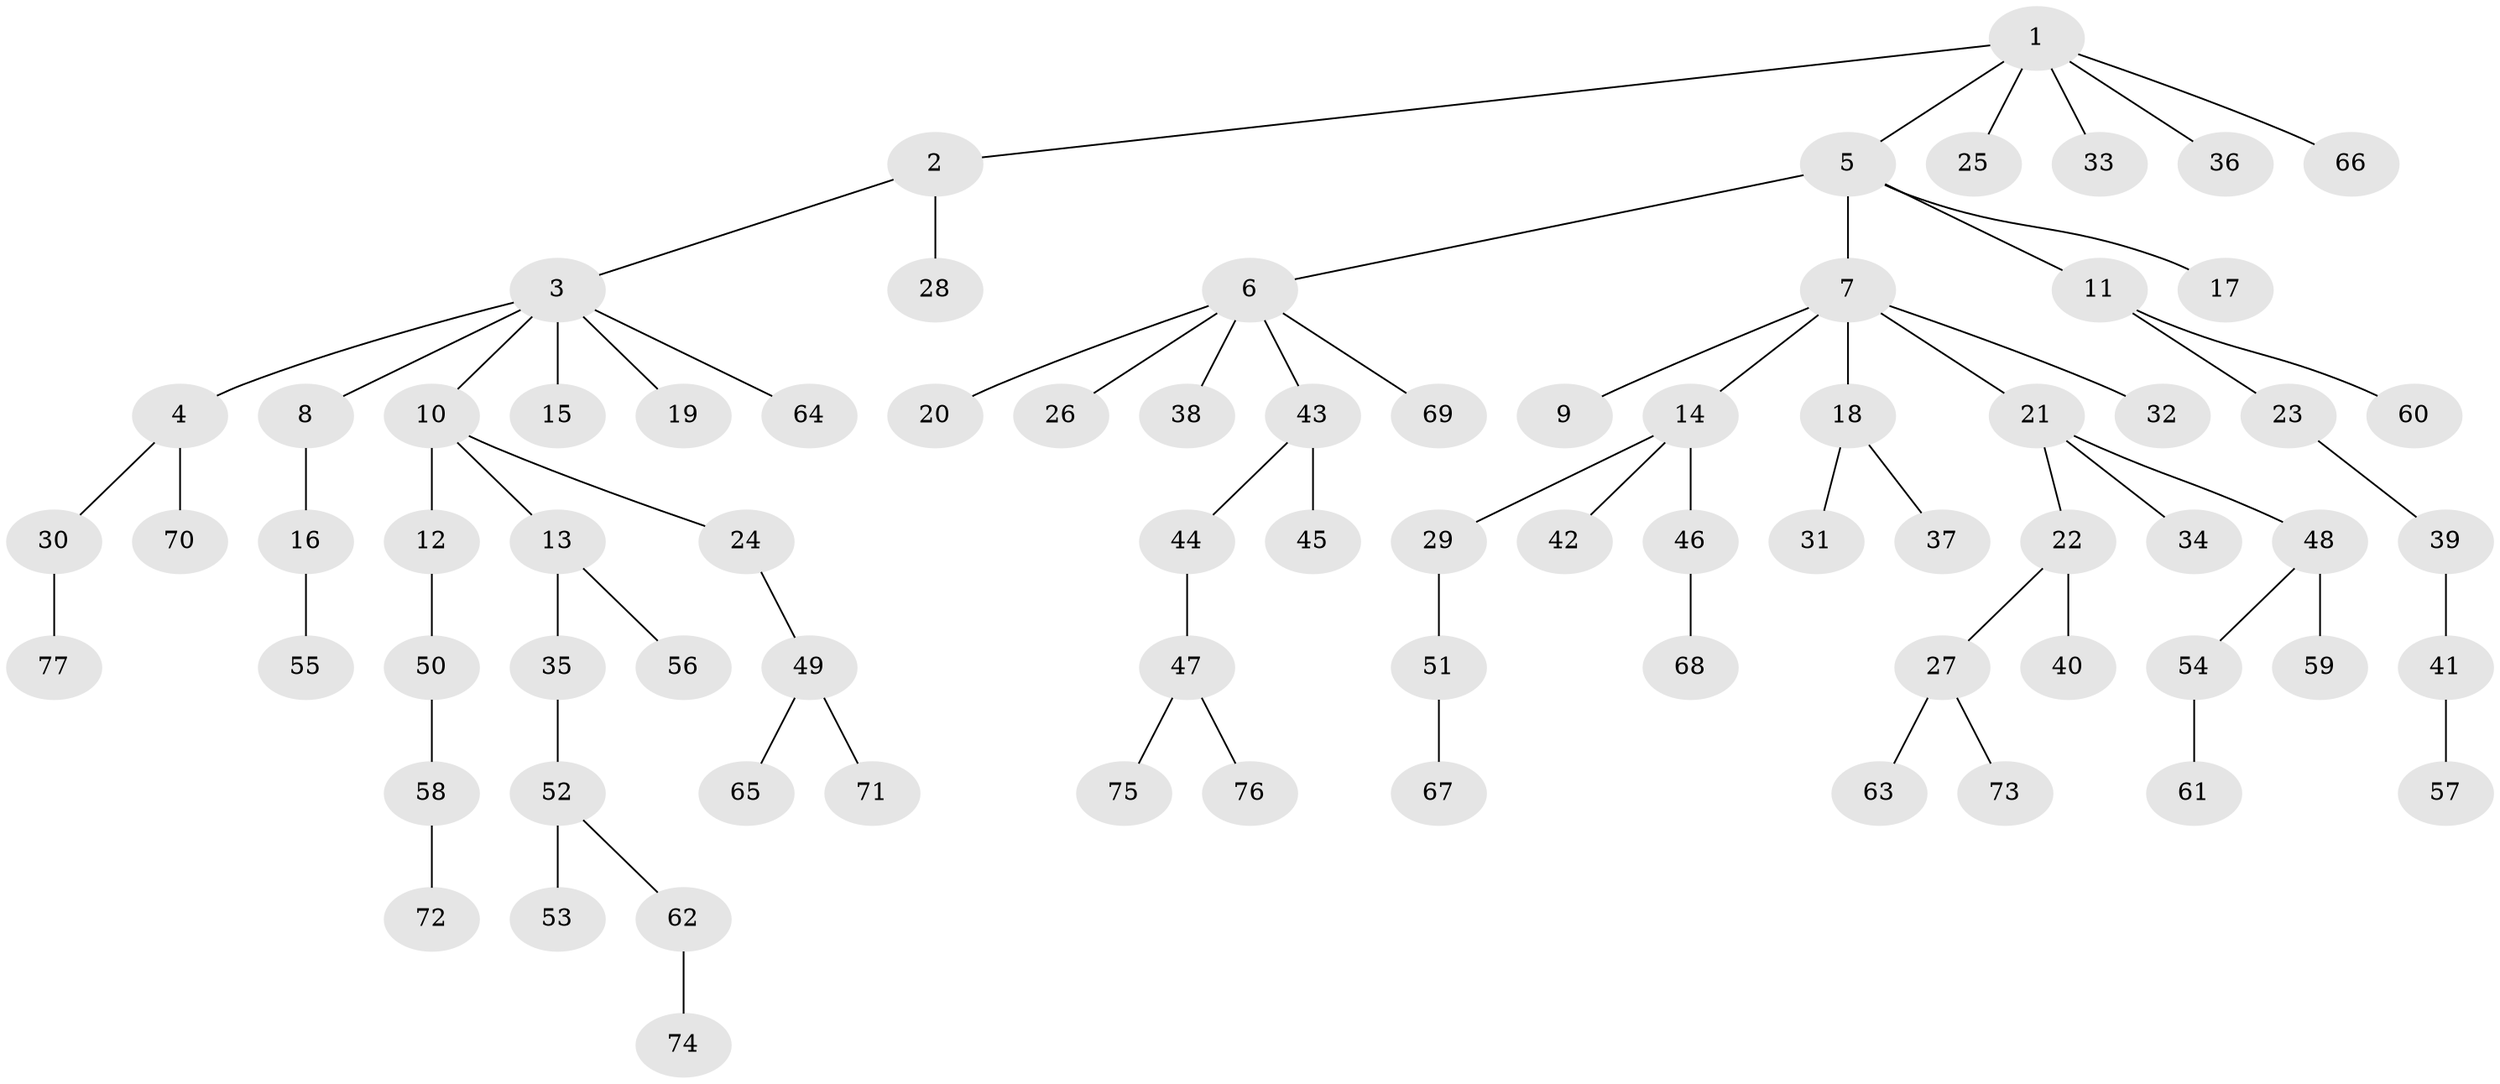 // Generated by graph-tools (version 1.1) at 2025/26/03/09/25 03:26:27]
// undirected, 77 vertices, 76 edges
graph export_dot {
graph [start="1"]
  node [color=gray90,style=filled];
  1;
  2;
  3;
  4;
  5;
  6;
  7;
  8;
  9;
  10;
  11;
  12;
  13;
  14;
  15;
  16;
  17;
  18;
  19;
  20;
  21;
  22;
  23;
  24;
  25;
  26;
  27;
  28;
  29;
  30;
  31;
  32;
  33;
  34;
  35;
  36;
  37;
  38;
  39;
  40;
  41;
  42;
  43;
  44;
  45;
  46;
  47;
  48;
  49;
  50;
  51;
  52;
  53;
  54;
  55;
  56;
  57;
  58;
  59;
  60;
  61;
  62;
  63;
  64;
  65;
  66;
  67;
  68;
  69;
  70;
  71;
  72;
  73;
  74;
  75;
  76;
  77;
  1 -- 2;
  1 -- 5;
  1 -- 25;
  1 -- 33;
  1 -- 36;
  1 -- 66;
  2 -- 3;
  2 -- 28;
  3 -- 4;
  3 -- 8;
  3 -- 10;
  3 -- 15;
  3 -- 19;
  3 -- 64;
  4 -- 30;
  4 -- 70;
  5 -- 6;
  5 -- 7;
  5 -- 11;
  5 -- 17;
  6 -- 20;
  6 -- 26;
  6 -- 38;
  6 -- 43;
  6 -- 69;
  7 -- 9;
  7 -- 14;
  7 -- 18;
  7 -- 21;
  7 -- 32;
  8 -- 16;
  10 -- 12;
  10 -- 13;
  10 -- 24;
  11 -- 23;
  11 -- 60;
  12 -- 50;
  13 -- 35;
  13 -- 56;
  14 -- 29;
  14 -- 42;
  14 -- 46;
  16 -- 55;
  18 -- 31;
  18 -- 37;
  21 -- 22;
  21 -- 34;
  21 -- 48;
  22 -- 27;
  22 -- 40;
  23 -- 39;
  24 -- 49;
  27 -- 63;
  27 -- 73;
  29 -- 51;
  30 -- 77;
  35 -- 52;
  39 -- 41;
  41 -- 57;
  43 -- 44;
  43 -- 45;
  44 -- 47;
  46 -- 68;
  47 -- 75;
  47 -- 76;
  48 -- 54;
  48 -- 59;
  49 -- 65;
  49 -- 71;
  50 -- 58;
  51 -- 67;
  52 -- 53;
  52 -- 62;
  54 -- 61;
  58 -- 72;
  62 -- 74;
}
